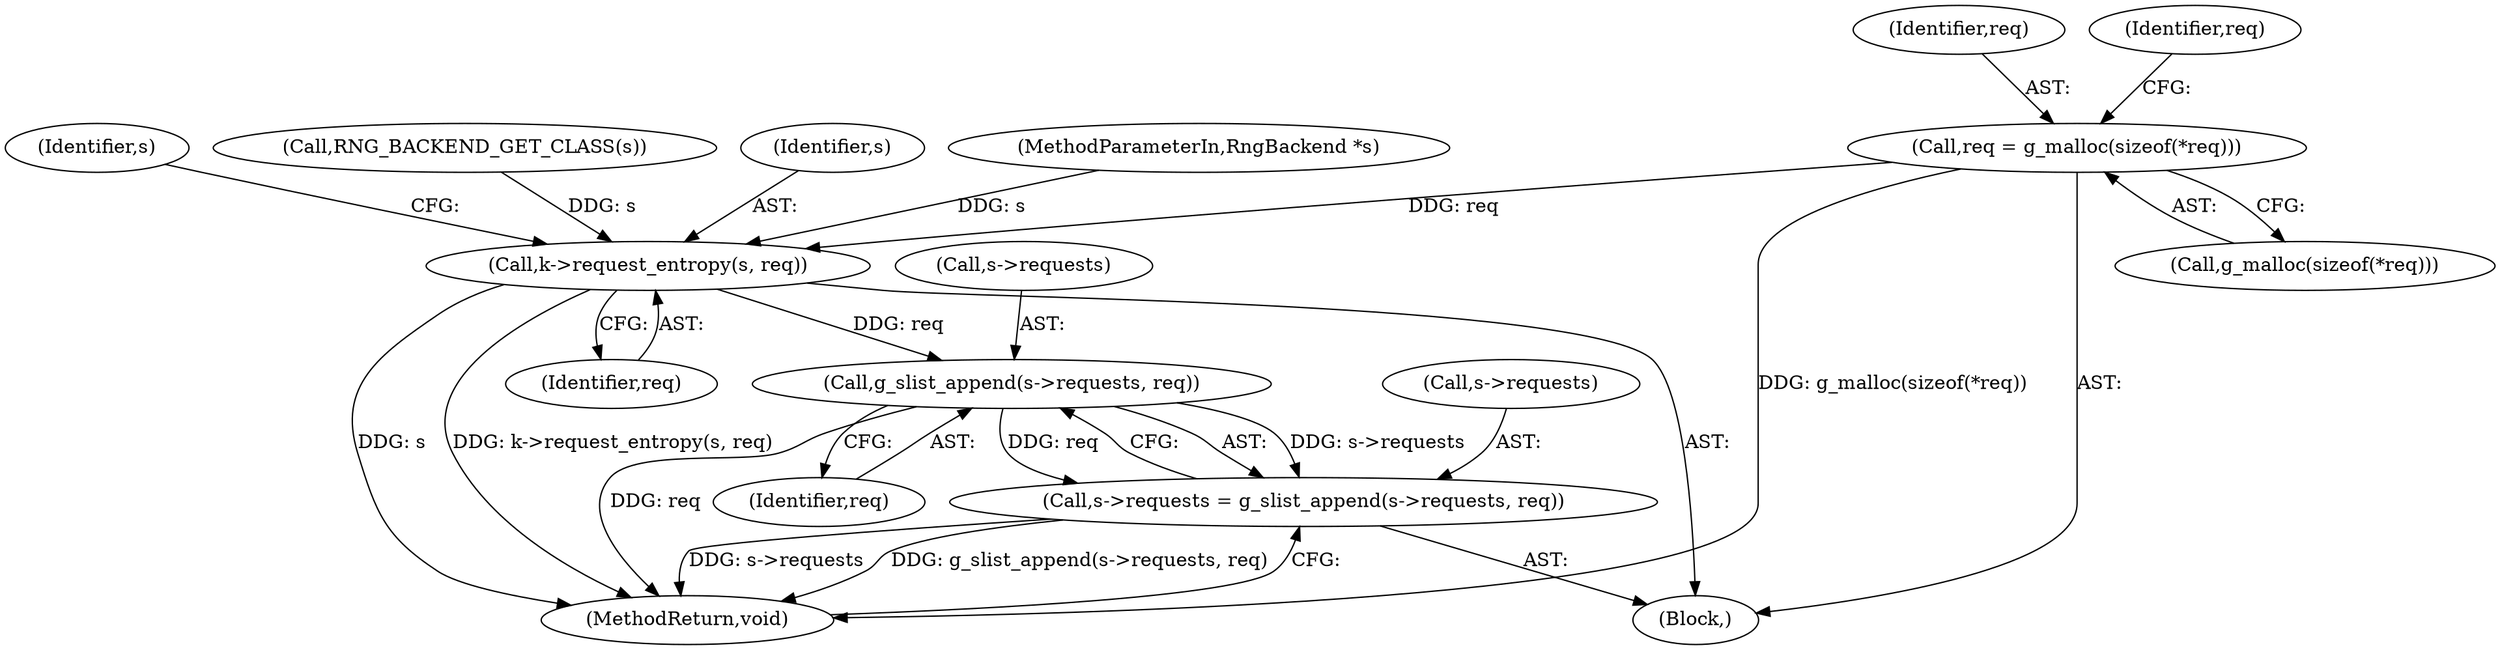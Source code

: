 digraph "0_qemu_60253ed1e6ec6d8e5ef2efe7bf755f475dce9956_0@API" {
"1000117" [label="(Call,req = g_malloc(sizeof(*req)))"];
"1000151" [label="(Call,k->request_entropy(s, req))"];
"1000158" [label="(Call,g_slist_append(s->requests, req))"];
"1000154" [label="(Call,s->requests = g_slist_append(s->requests, req))"];
"1000116" [label="(Block,)"];
"1000119" [label="(Call,g_malloc(sizeof(*req)))"];
"1000118" [label="(Identifier,req)"];
"1000156" [label="(Identifier,s)"];
"1000153" [label="(Identifier,req)"];
"1000109" [label="(Call,RNG_BACKEND_GET_CLASS(s))"];
"1000152" [label="(Identifier,s)"];
"1000154" [label="(Call,s->requests = g_slist_append(s->requests, req))"];
"1000162" [label="(Identifier,req)"];
"1000125" [label="(Identifier,req)"];
"1000155" [label="(Call,s->requests)"];
"1000151" [label="(Call,k->request_entropy(s, req))"];
"1000159" [label="(Call,s->requests)"];
"1000101" [label="(MethodParameterIn,RngBackend *s)"];
"1000163" [label="(MethodReturn,void)"];
"1000158" [label="(Call,g_slist_append(s->requests, req))"];
"1000117" [label="(Call,req = g_malloc(sizeof(*req)))"];
"1000117" -> "1000116"  [label="AST: "];
"1000117" -> "1000119"  [label="CFG: "];
"1000118" -> "1000117"  [label="AST: "];
"1000119" -> "1000117"  [label="AST: "];
"1000125" -> "1000117"  [label="CFG: "];
"1000117" -> "1000163"  [label="DDG: g_malloc(sizeof(*req))"];
"1000117" -> "1000151"  [label="DDG: req"];
"1000151" -> "1000116"  [label="AST: "];
"1000151" -> "1000153"  [label="CFG: "];
"1000152" -> "1000151"  [label="AST: "];
"1000153" -> "1000151"  [label="AST: "];
"1000156" -> "1000151"  [label="CFG: "];
"1000151" -> "1000163"  [label="DDG: s"];
"1000151" -> "1000163"  [label="DDG: k->request_entropy(s, req)"];
"1000109" -> "1000151"  [label="DDG: s"];
"1000101" -> "1000151"  [label="DDG: s"];
"1000151" -> "1000158"  [label="DDG: req"];
"1000158" -> "1000154"  [label="AST: "];
"1000158" -> "1000162"  [label="CFG: "];
"1000159" -> "1000158"  [label="AST: "];
"1000162" -> "1000158"  [label="AST: "];
"1000154" -> "1000158"  [label="CFG: "];
"1000158" -> "1000163"  [label="DDG: req"];
"1000158" -> "1000154"  [label="DDG: s->requests"];
"1000158" -> "1000154"  [label="DDG: req"];
"1000154" -> "1000116"  [label="AST: "];
"1000155" -> "1000154"  [label="AST: "];
"1000163" -> "1000154"  [label="CFG: "];
"1000154" -> "1000163"  [label="DDG: s->requests"];
"1000154" -> "1000163"  [label="DDG: g_slist_append(s->requests, req)"];
}
